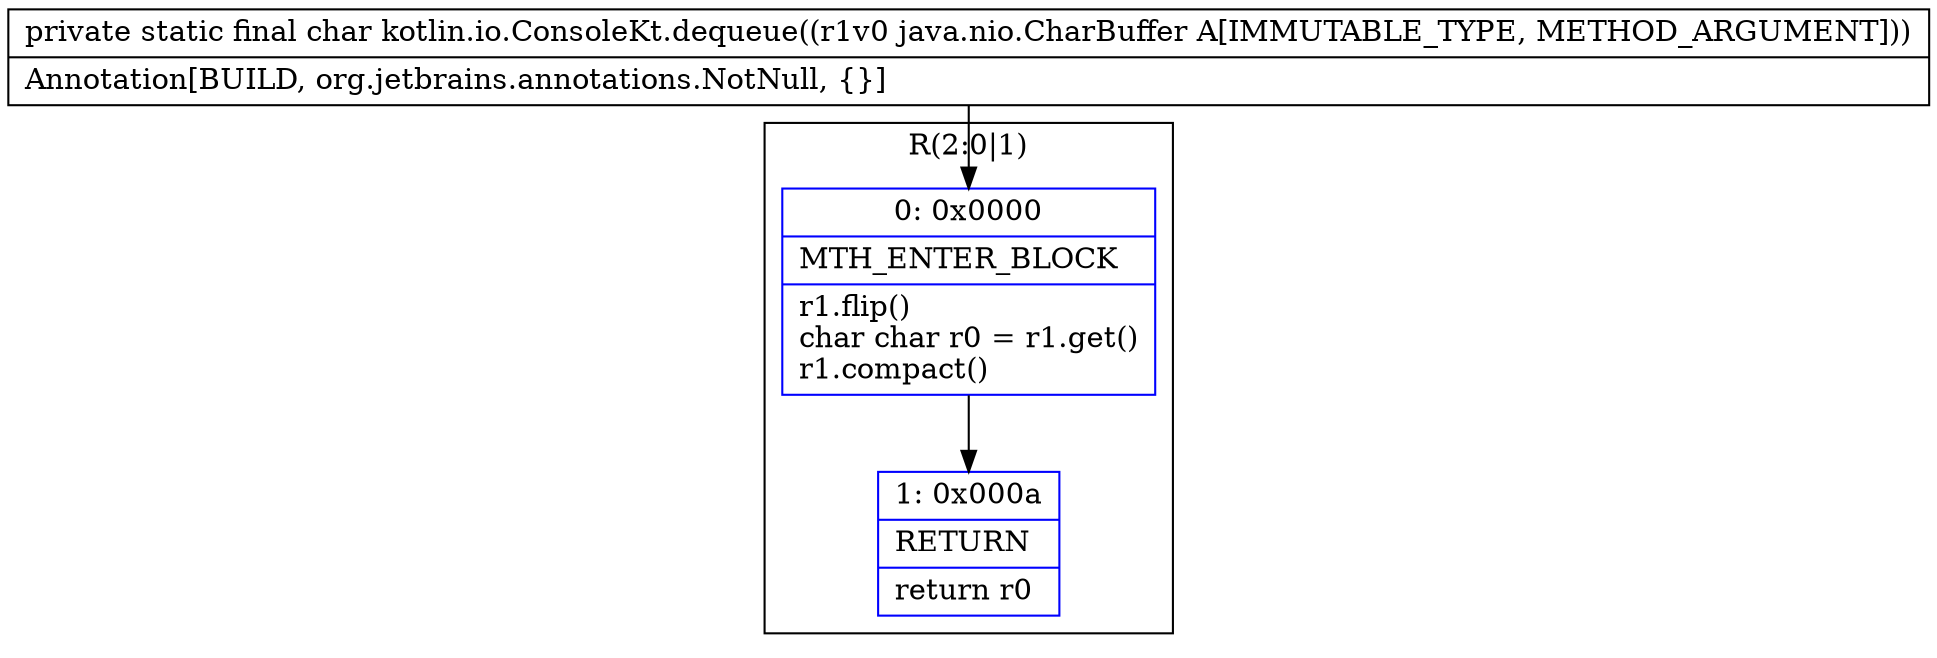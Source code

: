 digraph "CFG forkotlin.io.ConsoleKt.dequeue(Ljava\/nio\/CharBuffer;)C" {
subgraph cluster_Region_117424412 {
label = "R(2:0|1)";
node [shape=record,color=blue];
Node_0 [shape=record,label="{0\:\ 0x0000|MTH_ENTER_BLOCK\l|r1.flip()\lchar char r0 = r1.get()\lr1.compact()\l}"];
Node_1 [shape=record,label="{1\:\ 0x000a|RETURN\l|return r0\l}"];
}
MethodNode[shape=record,label="{private static final char kotlin.io.ConsoleKt.dequeue((r1v0 java.nio.CharBuffer A[IMMUTABLE_TYPE, METHOD_ARGUMENT]))  | Annotation[BUILD, org.jetbrains.annotations.NotNull, \{\}]\l}"];
MethodNode -> Node_0;
Node_0 -> Node_1;
}

